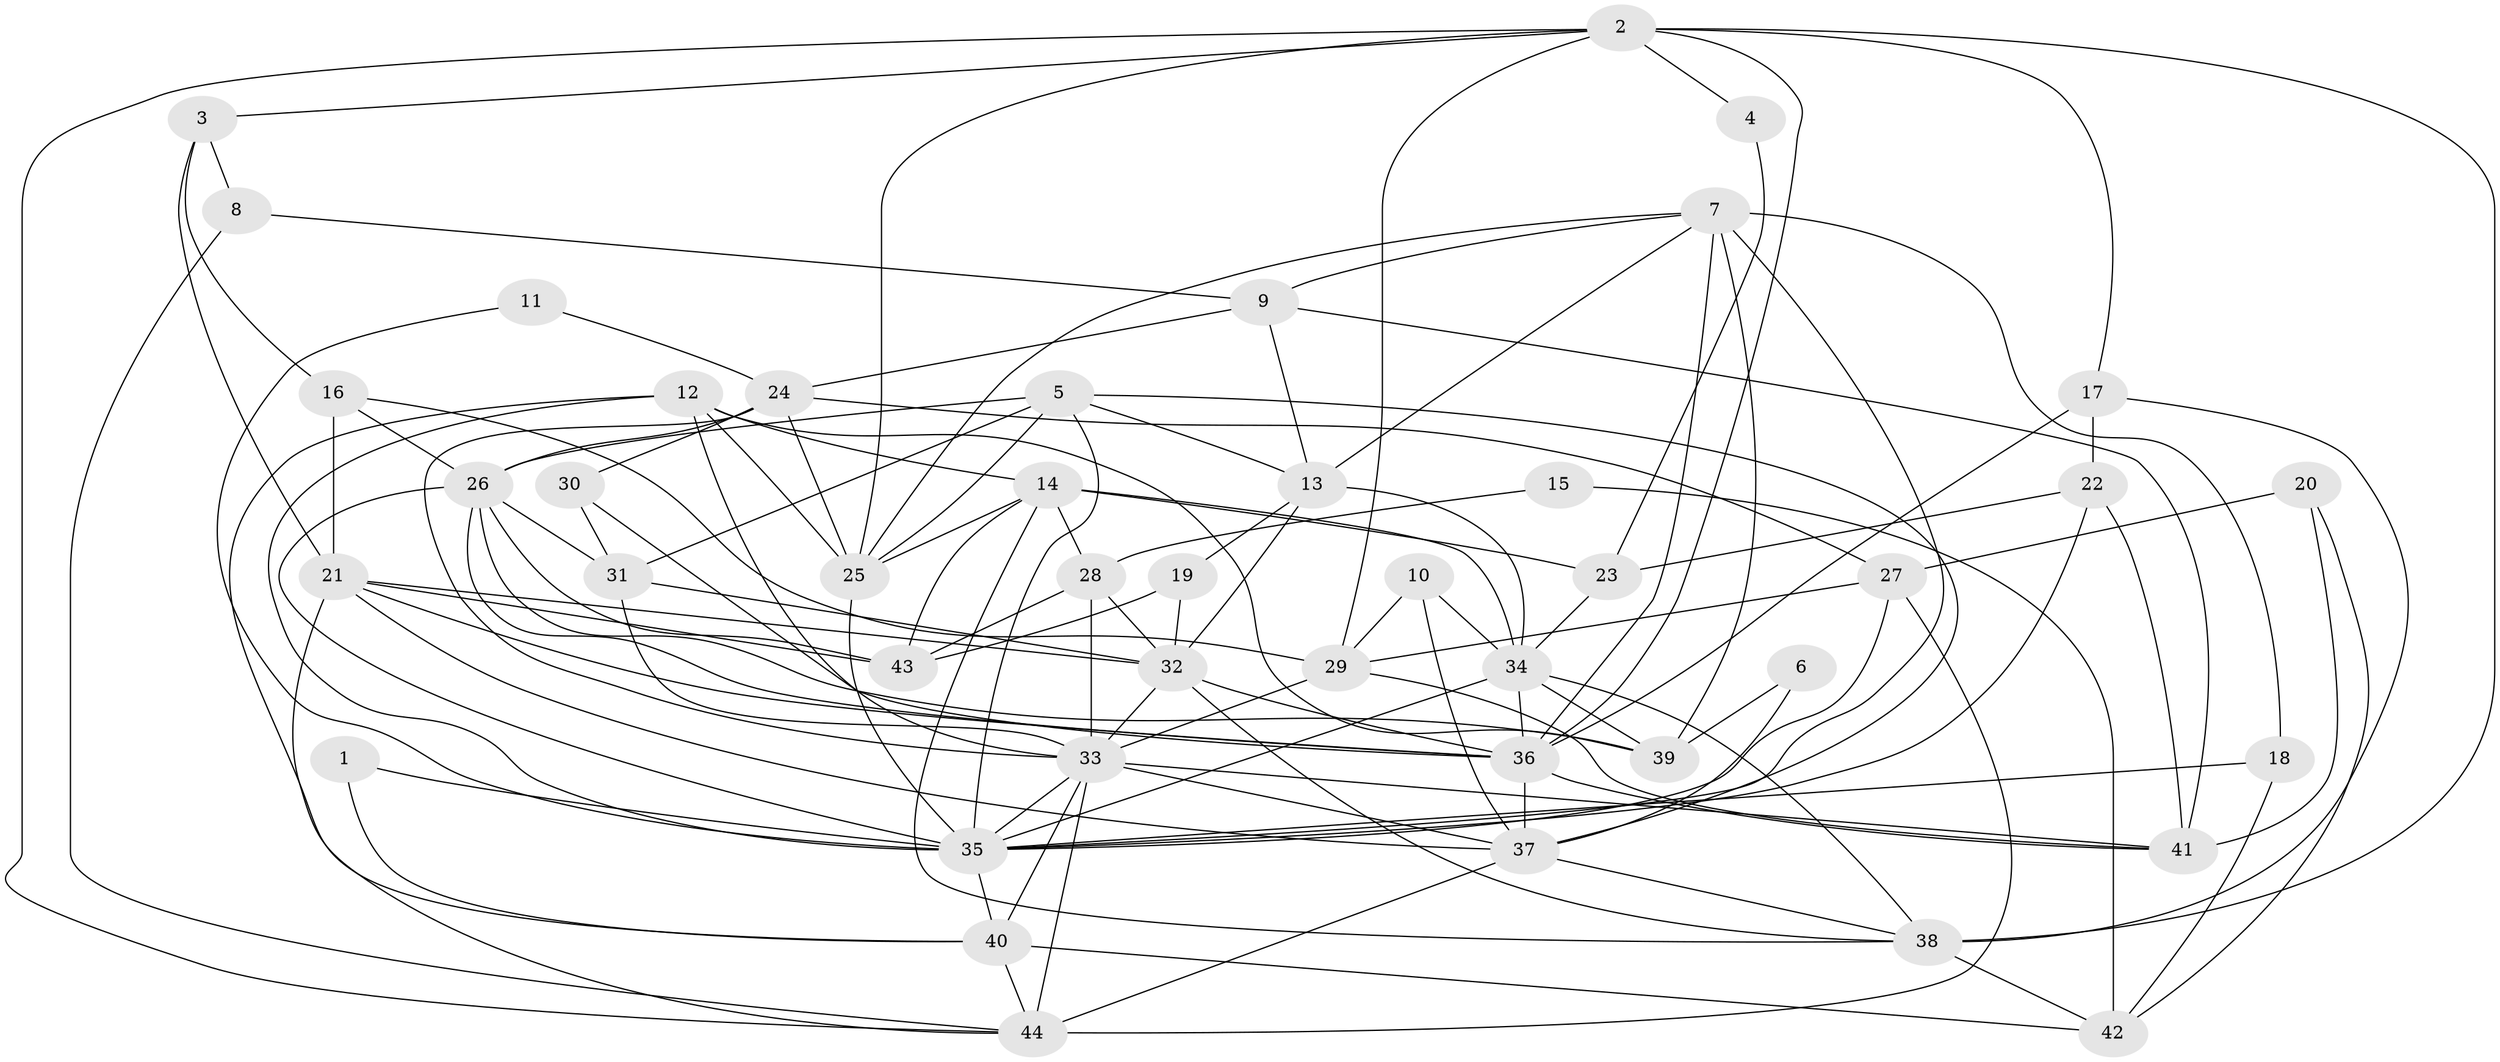 // original degree distribution, {4: 0.2159090909090909, 2: 0.13636363636363635, 3: 0.3068181818181818, 6: 0.09090909090909091, 5: 0.18181818181818182, 7: 0.056818181818181816, 8: 0.011363636363636364}
// Generated by graph-tools (version 1.1) at 2025/26/03/09/25 03:26:15]
// undirected, 44 vertices, 121 edges
graph export_dot {
graph [start="1"]
  node [color=gray90,style=filled];
  1;
  2;
  3;
  4;
  5;
  6;
  7;
  8;
  9;
  10;
  11;
  12;
  13;
  14;
  15;
  16;
  17;
  18;
  19;
  20;
  21;
  22;
  23;
  24;
  25;
  26;
  27;
  28;
  29;
  30;
  31;
  32;
  33;
  34;
  35;
  36;
  37;
  38;
  39;
  40;
  41;
  42;
  43;
  44;
  1 -- 35 [weight=1.0];
  1 -- 40 [weight=1.0];
  2 -- 3 [weight=1.0];
  2 -- 4 [weight=1.0];
  2 -- 17 [weight=1.0];
  2 -- 25 [weight=1.0];
  2 -- 29 [weight=1.0];
  2 -- 36 [weight=1.0];
  2 -- 38 [weight=1.0];
  2 -- 44 [weight=1.0];
  3 -- 8 [weight=1.0];
  3 -- 16 [weight=1.0];
  3 -- 21 [weight=1.0];
  4 -- 23 [weight=1.0];
  5 -- 13 [weight=1.0];
  5 -- 25 [weight=1.0];
  5 -- 26 [weight=1.0];
  5 -- 31 [weight=1.0];
  5 -- 35 [weight=1.0];
  5 -- 37 [weight=1.0];
  6 -- 37 [weight=1.0];
  6 -- 39 [weight=1.0];
  7 -- 9 [weight=1.0];
  7 -- 13 [weight=1.0];
  7 -- 18 [weight=1.0];
  7 -- 25 [weight=1.0];
  7 -- 35 [weight=1.0];
  7 -- 36 [weight=1.0];
  7 -- 39 [weight=2.0];
  8 -- 9 [weight=1.0];
  8 -- 44 [weight=1.0];
  9 -- 13 [weight=1.0];
  9 -- 24 [weight=1.0];
  9 -- 41 [weight=1.0];
  10 -- 29 [weight=1.0];
  10 -- 34 [weight=1.0];
  10 -- 37 [weight=1.0];
  11 -- 24 [weight=1.0];
  11 -- 35 [weight=1.0];
  12 -- 14 [weight=1.0];
  12 -- 25 [weight=1.0];
  12 -- 33 [weight=1.0];
  12 -- 35 [weight=1.0];
  12 -- 39 [weight=1.0];
  12 -- 40 [weight=1.0];
  13 -- 19 [weight=1.0];
  13 -- 32 [weight=1.0];
  13 -- 34 [weight=2.0];
  14 -- 23 [weight=1.0];
  14 -- 25 [weight=1.0];
  14 -- 28 [weight=1.0];
  14 -- 34 [weight=1.0];
  14 -- 38 [weight=1.0];
  14 -- 43 [weight=1.0];
  15 -- 28 [weight=1.0];
  15 -- 42 [weight=2.0];
  16 -- 21 [weight=2.0];
  16 -- 26 [weight=1.0];
  16 -- 29 [weight=1.0];
  17 -- 22 [weight=1.0];
  17 -- 36 [weight=2.0];
  17 -- 38 [weight=2.0];
  18 -- 35 [weight=1.0];
  18 -- 42 [weight=1.0];
  19 -- 32 [weight=1.0];
  19 -- 43 [weight=1.0];
  20 -- 27 [weight=1.0];
  20 -- 41 [weight=1.0];
  20 -- 42 [weight=1.0];
  21 -- 32 [weight=1.0];
  21 -- 36 [weight=1.0];
  21 -- 37 [weight=1.0];
  21 -- 43 [weight=1.0];
  21 -- 44 [weight=1.0];
  22 -- 23 [weight=2.0];
  22 -- 35 [weight=1.0];
  22 -- 41 [weight=1.0];
  23 -- 34 [weight=1.0];
  24 -- 25 [weight=1.0];
  24 -- 26 [weight=1.0];
  24 -- 27 [weight=1.0];
  24 -- 30 [weight=1.0];
  24 -- 33 [weight=1.0];
  25 -- 35 [weight=1.0];
  26 -- 31 [weight=1.0];
  26 -- 35 [weight=1.0];
  26 -- 36 [weight=1.0];
  26 -- 39 [weight=1.0];
  26 -- 43 [weight=2.0];
  27 -- 29 [weight=1.0];
  27 -- 35 [weight=1.0];
  27 -- 44 [weight=1.0];
  28 -- 32 [weight=1.0];
  28 -- 33 [weight=1.0];
  28 -- 43 [weight=1.0];
  29 -- 33 [weight=1.0];
  29 -- 41 [weight=1.0];
  30 -- 31 [weight=1.0];
  30 -- 36 [weight=1.0];
  31 -- 32 [weight=1.0];
  31 -- 33 [weight=1.0];
  32 -- 33 [weight=1.0];
  32 -- 36 [weight=1.0];
  32 -- 38 [weight=1.0];
  33 -- 35 [weight=1.0];
  33 -- 37 [weight=1.0];
  33 -- 40 [weight=1.0];
  33 -- 41 [weight=1.0];
  33 -- 44 [weight=2.0];
  34 -- 35 [weight=1.0];
  34 -- 36 [weight=1.0];
  34 -- 38 [weight=1.0];
  34 -- 39 [weight=1.0];
  35 -- 40 [weight=1.0];
  36 -- 37 [weight=1.0];
  36 -- 41 [weight=1.0];
  37 -- 38 [weight=2.0];
  37 -- 44 [weight=1.0];
  38 -- 42 [weight=1.0];
  40 -- 42 [weight=1.0];
  40 -- 44 [weight=1.0];
}

